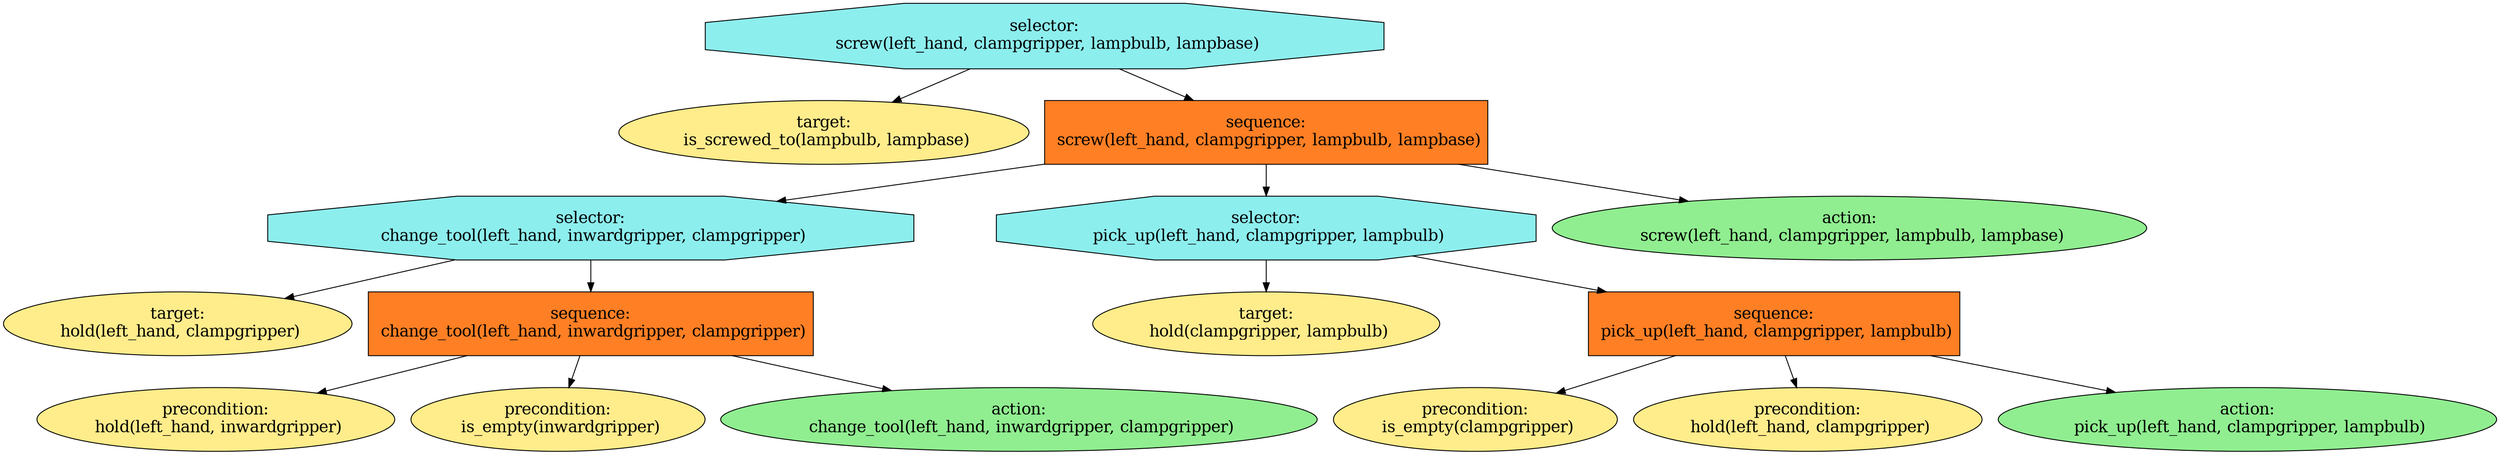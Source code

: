 digraph pastafarianism {
ordering=out;
graph [fontname="times-roman"];
node [fontname="times-roman"];
edge [fontname="times-roman"];
"selector:
 screw(left_hand, clampgripper, lampbulb, lampbase)" [fillcolor=darkslategray2, fontcolor=black, fontsize=18, label="selector:
 screw(left_hand, clampgripper, lampbulb, lampbase)", shape=octagon, style=filled];
"target:
 is_screwed_to(lampbulb, lampbase)" [fillcolor=lightgoldenrod1, fontcolor=black, fontsize=18, height=1.0, label="target:
 is_screwed_to(lampbulb, lampbase)", shape=ellipse, style=filled];
"selector:
 screw(left_hand, clampgripper, lampbulb, lampbase)" -> "target:
 is_screwed_to(lampbulb, lampbase)";
"sequence:
 screw(left_hand, clampgripper, lampbulb, lampbase)" [fillcolor=chocolate1, fontcolor=black, fontsize=18, height=1.0, label="sequence:
 screw(left_hand, clampgripper, lampbulb, lampbase)", shape=box, style=filled];
"selector:
 screw(left_hand, clampgripper, lampbulb, lampbase)" -> "sequence:
 screw(left_hand, clampgripper, lampbulb, lampbase)";
"selector:
 change_tool(left_hand, inwardgripper, clampgripper)" [fillcolor=darkslategray2, fontcolor=black, fontsize=18, height=1.0, label="selector:
 change_tool(left_hand, inwardgripper, clampgripper)", shape=octagon, style=filled];
"sequence:
 screw(left_hand, clampgripper, lampbulb, lampbase)" -> "selector:
 change_tool(left_hand, inwardgripper, clampgripper)";
"target:
 hold(left_hand, clampgripper)" [fillcolor=lightgoldenrod1, fontcolor=black, fontsize=18, height=1.0, label="target:
 hold(left_hand, clampgripper)", shape=ellipse, style=filled];
"selector:
 change_tool(left_hand, inwardgripper, clampgripper)" -> "target:
 hold(left_hand, clampgripper)";
"sequence:
 change_tool(left_hand, inwardgripper, clampgripper)" [fillcolor=chocolate1, fontcolor=black, fontsize=18, height=1.0, label="sequence:
 change_tool(left_hand, inwardgripper, clampgripper)", shape=box, style=filled];
"selector:
 change_tool(left_hand, inwardgripper, clampgripper)" -> "sequence:
 change_tool(left_hand, inwardgripper, clampgripper)";
"precondition:
 hold(left_hand, inwardgripper)" [fillcolor=lightgoldenrod1, fontcolor=black, fontsize=18, height=1.0, label="precondition:
 hold(left_hand, inwardgripper)", shape=ellipse, style=filled];
"sequence:
 change_tool(left_hand, inwardgripper, clampgripper)" -> "precondition:
 hold(left_hand, inwardgripper)";
"precondition:
 is_empty(inwardgripper)" [fillcolor=lightgoldenrod1, fontcolor=black, fontsize=18, height=1.0, label="precondition:
 is_empty(inwardgripper)", shape=ellipse, style=filled];
"sequence:
 change_tool(left_hand, inwardgripper, clampgripper)" -> "precondition:
 is_empty(inwardgripper)";
"action:
 change_tool(left_hand, inwardgripper, clampgripper)" [fillcolor=lightgreen, fontcolor=black, fontsize=18, height=1.0, label="action:
 change_tool(left_hand, inwardgripper, clampgripper)", shape=ellipse, style=filled];
"sequence:
 change_tool(left_hand, inwardgripper, clampgripper)" -> "action:
 change_tool(left_hand, inwardgripper, clampgripper)";
"selector:
 pick_up(left_hand, clampgripper, lampbulb)" [fillcolor=darkslategray2, fontcolor=black, fontsize=18, height=1.0, label="selector:
 pick_up(left_hand, clampgripper, lampbulb)", shape=octagon, style=filled];
"sequence:
 screw(left_hand, clampgripper, lampbulb, lampbase)" -> "selector:
 pick_up(left_hand, clampgripper, lampbulb)";
"target:
 hold(clampgripper, lampbulb)" [fillcolor=lightgoldenrod1, fontcolor=black, fontsize=18, height=1.0, label="target:
 hold(clampgripper, lampbulb)", shape=ellipse, style=filled];
"selector:
 pick_up(left_hand, clampgripper, lampbulb)" -> "target:
 hold(clampgripper, lampbulb)";
"sequence:
 pick_up(left_hand, clampgripper, lampbulb)" [fillcolor=chocolate1, fontcolor=black, fontsize=18, height=1.0, label="sequence:
 pick_up(left_hand, clampgripper, lampbulb)", shape=box, style=filled];
"selector:
 pick_up(left_hand, clampgripper, lampbulb)" -> "sequence:
 pick_up(left_hand, clampgripper, lampbulb)";
"precondition:
 is_empty(clampgripper)" [fillcolor=lightgoldenrod1, fontcolor=black, fontsize=18, height=1.0, label="precondition:
 is_empty(clampgripper)", shape=ellipse, style=filled];
"sequence:
 pick_up(left_hand, clampgripper, lampbulb)" -> "precondition:
 is_empty(clampgripper)";
"precondition:
 hold(left_hand, clampgripper)" [fillcolor=lightgoldenrod1, fontcolor=black, fontsize=18, height=1.0, label="precondition:
 hold(left_hand, clampgripper)", shape=ellipse, style=filled];
"sequence:
 pick_up(left_hand, clampgripper, lampbulb)" -> "precondition:
 hold(left_hand, clampgripper)";
"action:
 pick_up(left_hand, clampgripper, lampbulb)" [fillcolor=lightgreen, fontcolor=black, fontsize=18, height=1.0, label="action:
 pick_up(left_hand, clampgripper, lampbulb)", shape=ellipse, style=filled];
"sequence:
 pick_up(left_hand, clampgripper, lampbulb)" -> "action:
 pick_up(left_hand, clampgripper, lampbulb)";
"action:
 screw(left_hand, clampgripper, lampbulb, lampbase)" [fillcolor=lightgreen, fontcolor=black, fontsize=18, height=1.0, label="action:
 screw(left_hand, clampgripper, lampbulb, lampbase)", shape=ellipse, style=filled];
"sequence:
 screw(left_hand, clampgripper, lampbulb, lampbase)" -> "action:
 screw(left_hand, clampgripper, lampbulb, lampbase)";
}
